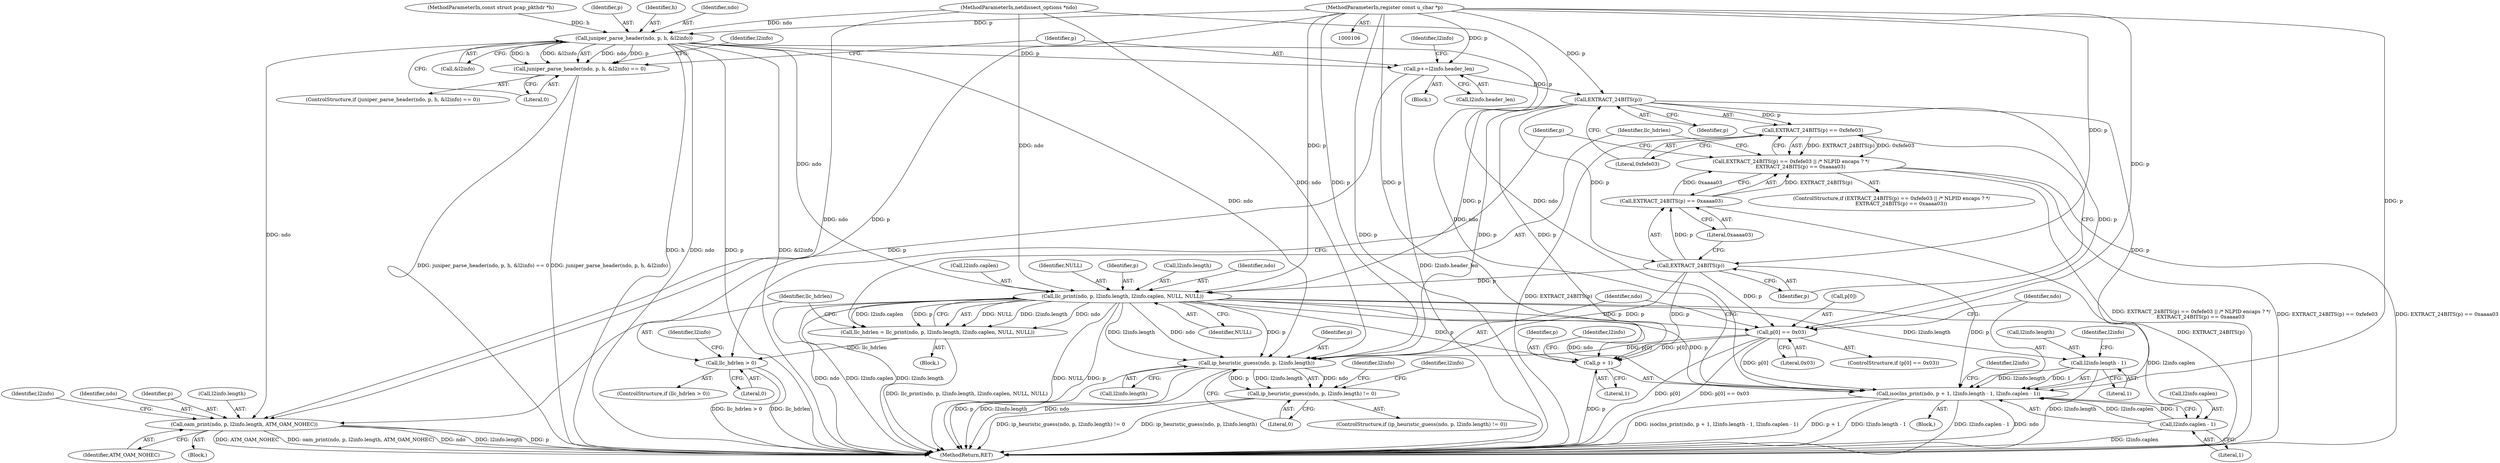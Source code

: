 digraph "1_tcpdump_1dcd10aceabbc03bf571ea32b892c522cbe923de_5@pointer" {
"1000109" [label="(MethodParameterIn,register const u_char *p)"];
"1000120" [label="(Call,juniper_parse_header(ndo, p, h, &l2info))"];
"1000119" [label="(Call,juniper_parse_header(ndo, p, h, &l2info) == 0)"];
"1000131" [label="(Call,p+=l2info.header_len)"];
"1000145" [label="(Call,oam_print(ndo, p, l2info.length, ATM_OAM_NOHEC))"];
"1000159" [label="(Call,EXTRACT_24BITS(p))"];
"1000158" [label="(Call,EXTRACT_24BITS(p) == 0xfefe03)"];
"1000157" [label="(Call,EXTRACT_24BITS(p) == 0xfefe03 || /* NLPID encaps ? */\n            EXTRACT_24BITS(p) == 0xaaaa03)"];
"1000163" [label="(Call,EXTRACT_24BITS(p))"];
"1000162" [label="(Call,EXTRACT_24BITS(p) == 0xaaaa03)"];
"1000169" [label="(Call,llc_print(ndo, p, l2info.length, l2info.caplen, NULL, NULL))"];
"1000167" [label="(Call,llc_hdrlen = llc_print(ndo, p, l2info.length, l2info.caplen, NULL, NULL))"];
"1000181" [label="(Call,llc_hdrlen > 0)"];
"1000189" [label="(Call,p[0] == 0x03)"];
"1000195" [label="(Call,isoclns_print(ndo, p + 1, l2info.length - 1, l2info.caplen - 1))"];
"1000197" [label="(Call,p + 1)"];
"1000216" [label="(Call,ip_heuristic_guess(ndo, p, l2info.length))"];
"1000215" [label="(Call,ip_heuristic_guess(ndo, p, l2info.length) != 0)"];
"1000200" [label="(Call,l2info.length - 1)"];
"1000205" [label="(Call,l2info.caplen - 1)"];
"1000145" [label="(Call,oam_print(ndo, p, l2info.length, ATM_OAM_NOHEC))"];
"1000129" [label="(Identifier,l2info)"];
"1000181" [label="(Call,llc_hdrlen > 0)"];
"1000123" [label="(Identifier,h)"];
"1000140" [label="(Identifier,l2info)"];
"1000131" [label="(Call,p+=l2info.header_len)"];
"1000118" [label="(ControlStructure,if (juniper_parse_header(ndo, p, h, &l2info) == 0))"];
"1000162" [label="(Call,EXTRACT_24BITS(p) == 0xaaaa03)"];
"1000214" [label="(ControlStructure,if (ip_heuristic_guess(ndo, p, l2info.length) != 0))"];
"1000198" [label="(Identifier,p)"];
"1000182" [label="(Identifier,llc_hdrlen)"];
"1000199" [label="(Literal,1)"];
"1000151" [label="(Identifier,ATM_OAM_NOHEC)"];
"1000160" [label="(Identifier,p)"];
"1000148" [label="(Call,l2info.length)"];
"1000172" [label="(Call,l2info.length)"];
"1000166" [label="(Block,)"];
"1000186" [label="(Identifier,l2info)"];
"1000163" [label="(Call,EXTRACT_24BITS(p))"];
"1000209" [label="(Literal,1)"];
"1000217" [label="(Identifier,ndo)"];
"1000169" [label="(Call,llc_print(ndo, p, l2info.length, l2info.caplen, NULL, NULL))"];
"1000168" [label="(Identifier,llc_hdrlen)"];
"1000206" [label="(Call,l2info.caplen)"];
"1000204" [label="(Literal,1)"];
"1000197" [label="(Call,p + 1)"];
"1000119" [label="(Call,juniper_parse_header(ndo, p, h, &l2info) == 0)"];
"1000109" [label="(MethodParameterIn,register const u_char *p)"];
"1000154" [label="(Identifier,l2info)"];
"1000190" [label="(Call,p[0])"];
"1000195" [label="(Call,isoclns_print(ndo, p + 1, l2info.length - 1, l2info.caplen - 1))"];
"1000194" [label="(Block,)"];
"1000188" [label="(ControlStructure,if (p[0] == 0x03))"];
"1000170" [label="(Identifier,ndo)"];
"1000200" [label="(Call,l2info.length - 1)"];
"1000124" [label="(Call,&l2info)"];
"1000132" [label="(Identifier,p)"];
"1000193" [label="(Literal,0x03)"];
"1000121" [label="(Identifier,ndo)"];
"1000205" [label="(Call,l2info.caplen - 1)"];
"1000126" [label="(Literal,0)"];
"1000180" [label="(ControlStructure,if (llc_hdrlen > 0))"];
"1000189" [label="(Call,p[0] == 0x03)"];
"1000108" [label="(MethodParameterIn,const struct pcap_pkthdr *h)"];
"1000120" [label="(Call,juniper_parse_header(ndo, p, h, &l2info))"];
"1000164" [label="(Identifier,p)"];
"1000156" [label="(ControlStructure,if (EXTRACT_24BITS(p) == 0xfefe03 || /* NLPID encaps ? */\n            EXTRACT_24BITS(p) == 0xaaaa03))"];
"1000216" [label="(Call,ip_heuristic_guess(ndo, p, l2info.length))"];
"1000122" [label="(Identifier,p)"];
"1000161" [label="(Literal,0xfefe03)"];
"1000175" [label="(Call,l2info.caplen)"];
"1000202" [label="(Identifier,l2info)"];
"1000229" [label="(Identifier,l2info)"];
"1000207" [label="(Identifier,l2info)"];
"1000167" [label="(Call,llc_hdrlen = llc_print(ndo, p, l2info.length, l2info.caplen, NULL, NULL))"];
"1000196" [label="(Identifier,ndo)"];
"1000231" [label="(MethodReturn,RET)"];
"1000159" [label="(Call,EXTRACT_24BITS(p))"];
"1000157" [label="(Call,EXTRACT_24BITS(p) == 0xfefe03 || /* NLPID encaps ? */\n            EXTRACT_24BITS(p) == 0xaaaa03)"];
"1000179" [label="(Identifier,NULL)"];
"1000178" [label="(Identifier,NULL)"];
"1000212" [label="(Identifier,l2info)"];
"1000222" [label="(Literal,0)"];
"1000191" [label="(Identifier,p)"];
"1000201" [label="(Call,l2info.length)"];
"1000183" [label="(Literal,0)"];
"1000219" [label="(Call,l2info.length)"];
"1000225" [label="(Identifier,l2info)"];
"1000107" [label="(MethodParameterIn,netdissect_options *ndo)"];
"1000133" [label="(Call,l2info.header_len)"];
"1000171" [label="(Identifier,p)"];
"1000110" [label="(Block,)"];
"1000218" [label="(Identifier,p)"];
"1000144" [label="(Block,)"];
"1000165" [label="(Literal,0xaaaa03)"];
"1000146" [label="(Identifier,ndo)"];
"1000215" [label="(Call,ip_heuristic_guess(ndo, p, l2info.length) != 0)"];
"1000147" [label="(Identifier,p)"];
"1000158" [label="(Call,EXTRACT_24BITS(p) == 0xfefe03)"];
"1000109" -> "1000106"  [label="AST: "];
"1000109" -> "1000231"  [label="DDG: p"];
"1000109" -> "1000120"  [label="DDG: p"];
"1000109" -> "1000131"  [label="DDG: p"];
"1000109" -> "1000145"  [label="DDG: p"];
"1000109" -> "1000159"  [label="DDG: p"];
"1000109" -> "1000163"  [label="DDG: p"];
"1000109" -> "1000169"  [label="DDG: p"];
"1000109" -> "1000189"  [label="DDG: p"];
"1000109" -> "1000195"  [label="DDG: p"];
"1000109" -> "1000197"  [label="DDG: p"];
"1000109" -> "1000216"  [label="DDG: p"];
"1000120" -> "1000119"  [label="AST: "];
"1000120" -> "1000124"  [label="CFG: "];
"1000121" -> "1000120"  [label="AST: "];
"1000122" -> "1000120"  [label="AST: "];
"1000123" -> "1000120"  [label="AST: "];
"1000124" -> "1000120"  [label="AST: "];
"1000126" -> "1000120"  [label="CFG: "];
"1000120" -> "1000231"  [label="DDG: h"];
"1000120" -> "1000231"  [label="DDG: ndo"];
"1000120" -> "1000231"  [label="DDG: p"];
"1000120" -> "1000231"  [label="DDG: &l2info"];
"1000120" -> "1000119"  [label="DDG: ndo"];
"1000120" -> "1000119"  [label="DDG: p"];
"1000120" -> "1000119"  [label="DDG: h"];
"1000120" -> "1000119"  [label="DDG: &l2info"];
"1000107" -> "1000120"  [label="DDG: ndo"];
"1000108" -> "1000120"  [label="DDG: h"];
"1000120" -> "1000131"  [label="DDG: p"];
"1000120" -> "1000145"  [label="DDG: ndo"];
"1000120" -> "1000169"  [label="DDG: ndo"];
"1000120" -> "1000195"  [label="DDG: ndo"];
"1000120" -> "1000216"  [label="DDG: ndo"];
"1000119" -> "1000118"  [label="AST: "];
"1000119" -> "1000126"  [label="CFG: "];
"1000126" -> "1000119"  [label="AST: "];
"1000129" -> "1000119"  [label="CFG: "];
"1000132" -> "1000119"  [label="CFG: "];
"1000119" -> "1000231"  [label="DDG: juniper_parse_header(ndo, p, h, &l2info)"];
"1000119" -> "1000231"  [label="DDG: juniper_parse_header(ndo, p, h, &l2info) == 0"];
"1000131" -> "1000110"  [label="AST: "];
"1000131" -> "1000133"  [label="CFG: "];
"1000132" -> "1000131"  [label="AST: "];
"1000133" -> "1000131"  [label="AST: "];
"1000140" -> "1000131"  [label="CFG: "];
"1000131" -> "1000231"  [label="DDG: l2info.header_len"];
"1000131" -> "1000145"  [label="DDG: p"];
"1000131" -> "1000159"  [label="DDG: p"];
"1000145" -> "1000144"  [label="AST: "];
"1000145" -> "1000151"  [label="CFG: "];
"1000146" -> "1000145"  [label="AST: "];
"1000147" -> "1000145"  [label="AST: "];
"1000148" -> "1000145"  [label="AST: "];
"1000151" -> "1000145"  [label="AST: "];
"1000154" -> "1000145"  [label="CFG: "];
"1000145" -> "1000231"  [label="DDG: l2info.length"];
"1000145" -> "1000231"  [label="DDG: p"];
"1000145" -> "1000231"  [label="DDG: ATM_OAM_NOHEC"];
"1000145" -> "1000231"  [label="DDG: oam_print(ndo, p, l2info.length, ATM_OAM_NOHEC)"];
"1000145" -> "1000231"  [label="DDG: ndo"];
"1000107" -> "1000145"  [label="DDG: ndo"];
"1000159" -> "1000158"  [label="AST: "];
"1000159" -> "1000160"  [label="CFG: "];
"1000160" -> "1000159"  [label="AST: "];
"1000161" -> "1000159"  [label="CFG: "];
"1000159" -> "1000158"  [label="DDG: p"];
"1000159" -> "1000163"  [label="DDG: p"];
"1000159" -> "1000169"  [label="DDG: p"];
"1000159" -> "1000189"  [label="DDG: p"];
"1000159" -> "1000195"  [label="DDG: p"];
"1000159" -> "1000197"  [label="DDG: p"];
"1000159" -> "1000216"  [label="DDG: p"];
"1000158" -> "1000157"  [label="AST: "];
"1000158" -> "1000161"  [label="CFG: "];
"1000161" -> "1000158"  [label="AST: "];
"1000164" -> "1000158"  [label="CFG: "];
"1000157" -> "1000158"  [label="CFG: "];
"1000158" -> "1000231"  [label="DDG: EXTRACT_24BITS(p)"];
"1000158" -> "1000157"  [label="DDG: EXTRACT_24BITS(p)"];
"1000158" -> "1000157"  [label="DDG: 0xfefe03"];
"1000157" -> "1000156"  [label="AST: "];
"1000157" -> "1000162"  [label="CFG: "];
"1000162" -> "1000157"  [label="AST: "];
"1000168" -> "1000157"  [label="CFG: "];
"1000191" -> "1000157"  [label="CFG: "];
"1000157" -> "1000231"  [label="DDG: EXTRACT_24BITS(p) == 0xfefe03 || /* NLPID encaps ? */\n            EXTRACT_24BITS(p) == 0xaaaa03"];
"1000157" -> "1000231"  [label="DDG: EXTRACT_24BITS(p) == 0xfefe03"];
"1000157" -> "1000231"  [label="DDG: EXTRACT_24BITS(p) == 0xaaaa03"];
"1000162" -> "1000157"  [label="DDG: EXTRACT_24BITS(p)"];
"1000162" -> "1000157"  [label="DDG: 0xaaaa03"];
"1000163" -> "1000162"  [label="AST: "];
"1000163" -> "1000164"  [label="CFG: "];
"1000164" -> "1000163"  [label="AST: "];
"1000165" -> "1000163"  [label="CFG: "];
"1000163" -> "1000162"  [label="DDG: p"];
"1000163" -> "1000169"  [label="DDG: p"];
"1000163" -> "1000189"  [label="DDG: p"];
"1000163" -> "1000195"  [label="DDG: p"];
"1000163" -> "1000197"  [label="DDG: p"];
"1000163" -> "1000216"  [label="DDG: p"];
"1000162" -> "1000165"  [label="CFG: "];
"1000165" -> "1000162"  [label="AST: "];
"1000162" -> "1000231"  [label="DDG: EXTRACT_24BITS(p)"];
"1000169" -> "1000167"  [label="AST: "];
"1000169" -> "1000179"  [label="CFG: "];
"1000170" -> "1000169"  [label="AST: "];
"1000171" -> "1000169"  [label="AST: "];
"1000172" -> "1000169"  [label="AST: "];
"1000175" -> "1000169"  [label="AST: "];
"1000178" -> "1000169"  [label="AST: "];
"1000179" -> "1000169"  [label="AST: "];
"1000167" -> "1000169"  [label="CFG: "];
"1000169" -> "1000231"  [label="DDG: l2info.length"];
"1000169" -> "1000231"  [label="DDG: NULL"];
"1000169" -> "1000231"  [label="DDG: p"];
"1000169" -> "1000231"  [label="DDG: ndo"];
"1000169" -> "1000231"  [label="DDG: l2info.caplen"];
"1000169" -> "1000167"  [label="DDG: NULL"];
"1000169" -> "1000167"  [label="DDG: l2info.length"];
"1000169" -> "1000167"  [label="DDG: ndo"];
"1000169" -> "1000167"  [label="DDG: l2info.caplen"];
"1000169" -> "1000167"  [label="DDG: p"];
"1000107" -> "1000169"  [label="DDG: ndo"];
"1000169" -> "1000189"  [label="DDG: p"];
"1000169" -> "1000195"  [label="DDG: ndo"];
"1000169" -> "1000195"  [label="DDG: p"];
"1000169" -> "1000197"  [label="DDG: p"];
"1000169" -> "1000200"  [label="DDG: l2info.length"];
"1000169" -> "1000205"  [label="DDG: l2info.caplen"];
"1000169" -> "1000216"  [label="DDG: ndo"];
"1000169" -> "1000216"  [label="DDG: p"];
"1000169" -> "1000216"  [label="DDG: l2info.length"];
"1000167" -> "1000166"  [label="AST: "];
"1000168" -> "1000167"  [label="AST: "];
"1000182" -> "1000167"  [label="CFG: "];
"1000167" -> "1000231"  [label="DDG: llc_print(ndo, p, l2info.length, l2info.caplen, NULL, NULL)"];
"1000167" -> "1000181"  [label="DDG: llc_hdrlen"];
"1000181" -> "1000180"  [label="AST: "];
"1000181" -> "1000183"  [label="CFG: "];
"1000182" -> "1000181"  [label="AST: "];
"1000183" -> "1000181"  [label="AST: "];
"1000186" -> "1000181"  [label="CFG: "];
"1000191" -> "1000181"  [label="CFG: "];
"1000181" -> "1000231"  [label="DDG: llc_hdrlen > 0"];
"1000181" -> "1000231"  [label="DDG: llc_hdrlen"];
"1000189" -> "1000188"  [label="AST: "];
"1000189" -> "1000193"  [label="CFG: "];
"1000190" -> "1000189"  [label="AST: "];
"1000193" -> "1000189"  [label="AST: "];
"1000196" -> "1000189"  [label="CFG: "];
"1000217" -> "1000189"  [label="CFG: "];
"1000189" -> "1000231"  [label="DDG: p[0]"];
"1000189" -> "1000231"  [label="DDG: p[0] == 0x03"];
"1000189" -> "1000195"  [label="DDG: p[0]"];
"1000189" -> "1000197"  [label="DDG: p[0]"];
"1000189" -> "1000216"  [label="DDG: p[0]"];
"1000195" -> "1000194"  [label="AST: "];
"1000195" -> "1000205"  [label="CFG: "];
"1000196" -> "1000195"  [label="AST: "];
"1000197" -> "1000195"  [label="AST: "];
"1000200" -> "1000195"  [label="AST: "];
"1000205" -> "1000195"  [label="AST: "];
"1000212" -> "1000195"  [label="CFG: "];
"1000195" -> "1000231"  [label="DDG: isoclns_print(ndo, p + 1, l2info.length - 1, l2info.caplen - 1)"];
"1000195" -> "1000231"  [label="DDG: p + 1"];
"1000195" -> "1000231"  [label="DDG: l2info.length - 1"];
"1000195" -> "1000231"  [label="DDG: l2info.caplen - 1"];
"1000195" -> "1000231"  [label="DDG: ndo"];
"1000107" -> "1000195"  [label="DDG: ndo"];
"1000200" -> "1000195"  [label="DDG: l2info.length"];
"1000200" -> "1000195"  [label="DDG: 1"];
"1000205" -> "1000195"  [label="DDG: l2info.caplen"];
"1000205" -> "1000195"  [label="DDG: 1"];
"1000197" -> "1000199"  [label="CFG: "];
"1000198" -> "1000197"  [label="AST: "];
"1000199" -> "1000197"  [label="AST: "];
"1000202" -> "1000197"  [label="CFG: "];
"1000197" -> "1000231"  [label="DDG: p"];
"1000216" -> "1000215"  [label="AST: "];
"1000216" -> "1000219"  [label="CFG: "];
"1000217" -> "1000216"  [label="AST: "];
"1000218" -> "1000216"  [label="AST: "];
"1000219" -> "1000216"  [label="AST: "];
"1000222" -> "1000216"  [label="CFG: "];
"1000216" -> "1000231"  [label="DDG: l2info.length"];
"1000216" -> "1000231"  [label="DDG: ndo"];
"1000216" -> "1000231"  [label="DDG: p"];
"1000216" -> "1000215"  [label="DDG: ndo"];
"1000216" -> "1000215"  [label="DDG: p"];
"1000216" -> "1000215"  [label="DDG: l2info.length"];
"1000107" -> "1000216"  [label="DDG: ndo"];
"1000215" -> "1000214"  [label="AST: "];
"1000215" -> "1000222"  [label="CFG: "];
"1000222" -> "1000215"  [label="AST: "];
"1000225" -> "1000215"  [label="CFG: "];
"1000229" -> "1000215"  [label="CFG: "];
"1000215" -> "1000231"  [label="DDG: ip_heuristic_guess(ndo, p, l2info.length)"];
"1000215" -> "1000231"  [label="DDG: ip_heuristic_guess(ndo, p, l2info.length) != 0"];
"1000200" -> "1000204"  [label="CFG: "];
"1000201" -> "1000200"  [label="AST: "];
"1000204" -> "1000200"  [label="AST: "];
"1000207" -> "1000200"  [label="CFG: "];
"1000200" -> "1000231"  [label="DDG: l2info.length"];
"1000205" -> "1000209"  [label="CFG: "];
"1000206" -> "1000205"  [label="AST: "];
"1000209" -> "1000205"  [label="AST: "];
"1000205" -> "1000231"  [label="DDG: l2info.caplen"];
}
